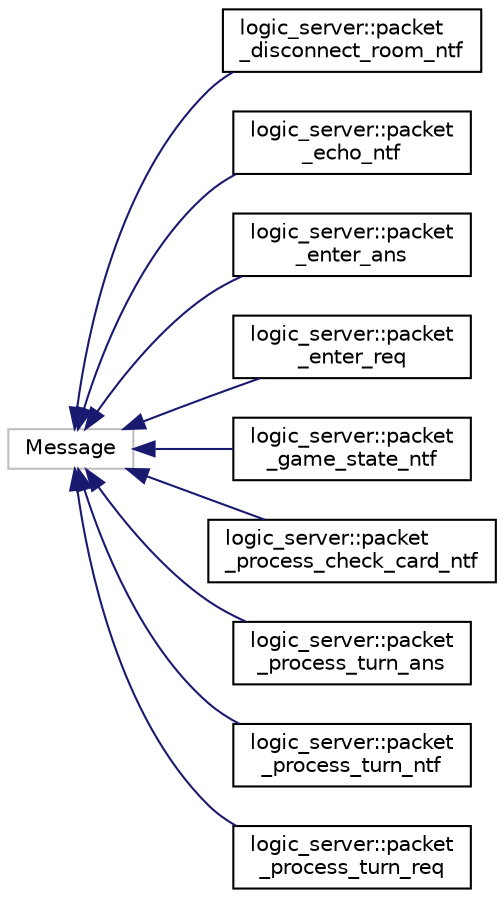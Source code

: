 digraph "Graphical Class Hierarchy"
{
  edge [fontname="Helvetica",fontsize="10",labelfontname="Helvetica",labelfontsize="10"];
  node [fontname="Helvetica",fontsize="10",shape=record];
  rankdir="LR";
  Node28 [label="Message",height=0.2,width=0.4,color="grey75", fillcolor="white", style="filled"];
  Node28 -> Node0 [dir="back",color="midnightblue",fontsize="10",style="solid",fontname="Helvetica"];
  Node0 [label="logic_server::packet\l_disconnect_room_ntf",height=0.2,width=0.4,color="black", fillcolor="white", style="filled",URL="$classlogic__server_1_1packet__disconnect__room__ntf.html"];
  Node28 -> Node30 [dir="back",color="midnightblue",fontsize="10",style="solid",fontname="Helvetica"];
  Node30 [label="logic_server::packet\l_echo_ntf",height=0.2,width=0.4,color="black", fillcolor="white", style="filled",URL="$classlogic__server_1_1packet__echo__ntf.html"];
  Node28 -> Node31 [dir="back",color="midnightblue",fontsize="10",style="solid",fontname="Helvetica"];
  Node31 [label="logic_server::packet\l_enter_ans",height=0.2,width=0.4,color="black", fillcolor="white", style="filled",URL="$classlogic__server_1_1packet__enter__ans.html"];
  Node28 -> Node32 [dir="back",color="midnightblue",fontsize="10",style="solid",fontname="Helvetica"];
  Node32 [label="logic_server::packet\l_enter_req",height=0.2,width=0.4,color="black", fillcolor="white", style="filled",URL="$classlogic__server_1_1packet__enter__req.html"];
  Node28 -> Node33 [dir="back",color="midnightblue",fontsize="10",style="solid",fontname="Helvetica"];
  Node33 [label="logic_server::packet\l_game_state_ntf",height=0.2,width=0.4,color="black", fillcolor="white", style="filled",URL="$classlogic__server_1_1packet__game__state__ntf.html"];
  Node28 -> Node34 [dir="back",color="midnightblue",fontsize="10",style="solid",fontname="Helvetica"];
  Node34 [label="logic_server::packet\l_process_check_card_ntf",height=0.2,width=0.4,color="black", fillcolor="white", style="filled",URL="$classlogic__server_1_1packet__process__check__card__ntf.html"];
  Node28 -> Node35 [dir="back",color="midnightblue",fontsize="10",style="solid",fontname="Helvetica"];
  Node35 [label="logic_server::packet\l_process_turn_ans",height=0.2,width=0.4,color="black", fillcolor="white", style="filled",URL="$classlogic__server_1_1packet__process__turn__ans.html"];
  Node28 -> Node36 [dir="back",color="midnightblue",fontsize="10",style="solid",fontname="Helvetica"];
  Node36 [label="logic_server::packet\l_process_turn_ntf",height=0.2,width=0.4,color="black", fillcolor="white", style="filled",URL="$classlogic__server_1_1packet__process__turn__ntf.html"];
  Node28 -> Node37 [dir="back",color="midnightblue",fontsize="10",style="solid",fontname="Helvetica"];
  Node37 [label="logic_server::packet\l_process_turn_req",height=0.2,width=0.4,color="black", fillcolor="white", style="filled",URL="$classlogic__server_1_1packet__process__turn__req.html"];
}
